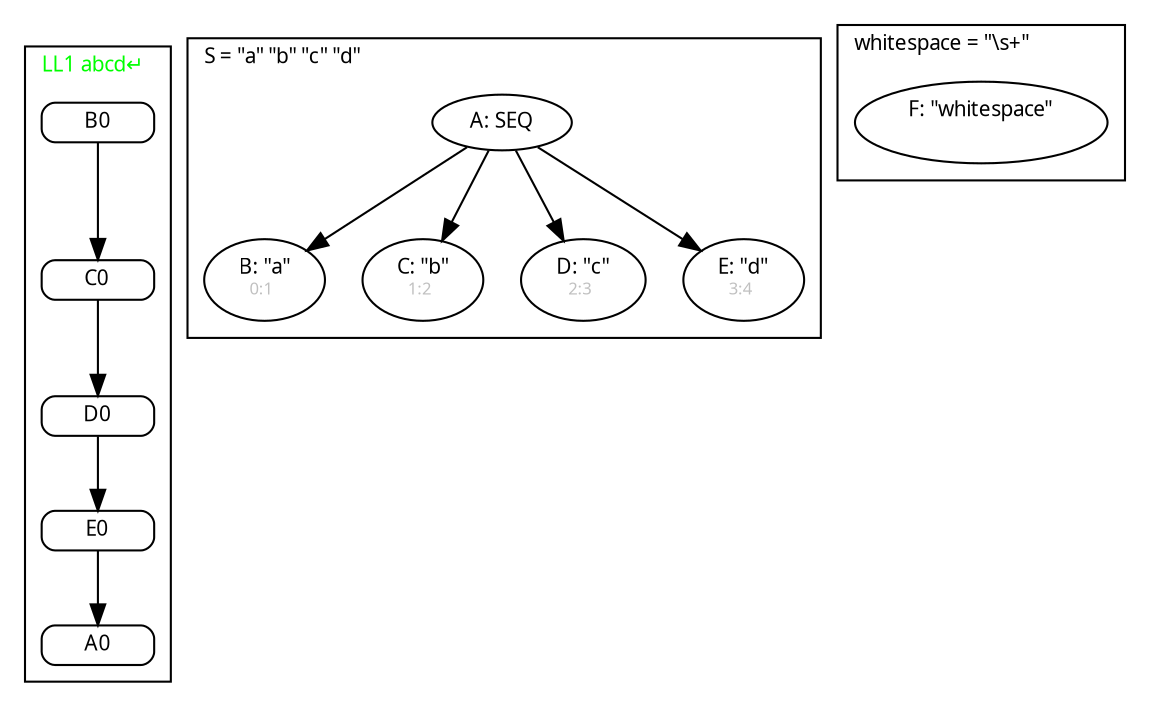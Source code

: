 digraph G {
  fontname = Menlo
  fontsize = 10
  node [fontname = Menlo, fontsize = 10]
  edge [fontname = Menlo, fontsize = 10]
  graph [ordering = out]
  subgraph GSS {
    cluster = true
    label = <LL1 abcd↵> fontcolor = green
    labeljust = l
    node [shape = box, style = rounded, height = 0]
    "E0" -> "A0"
    "D0" -> "E0"
    "C0" -> "D0"
    "B0" -> "C0"
  }
  subgraph S {
    cluster = true
    label = <S = "a" "b" "c" "d">
    labeljust = l
    node [shape = ellipse, height = 0]
    A [label = <A: SEQ>]
    A -> B
    B [label = <B: "a"<br/><font color="gray" point-size="8.0"> 0:1 </font> >]
    A -> C
    C [label = <C: "b"<br/><font color="gray" point-size="8.0"> 1:2 </font> >]
    A -> D
    D [label = <D: "c"<br/><font color="gray" point-size="8.0"> 2:3 </font> >]
    A -> E
    E [label = <E: "d"<br/><font color="gray" point-size="8.0"> 3:4 </font> >]
  }
  subgraph whitespace {
    cluster = true
    label = <whitespace = "\s+">
    labeljust = l
    node [shape = ellipse, height = 0]
    F [label = <F: "whitespace"<br/><font color="gray" point-size="8.0">  </font> >]
  }
}